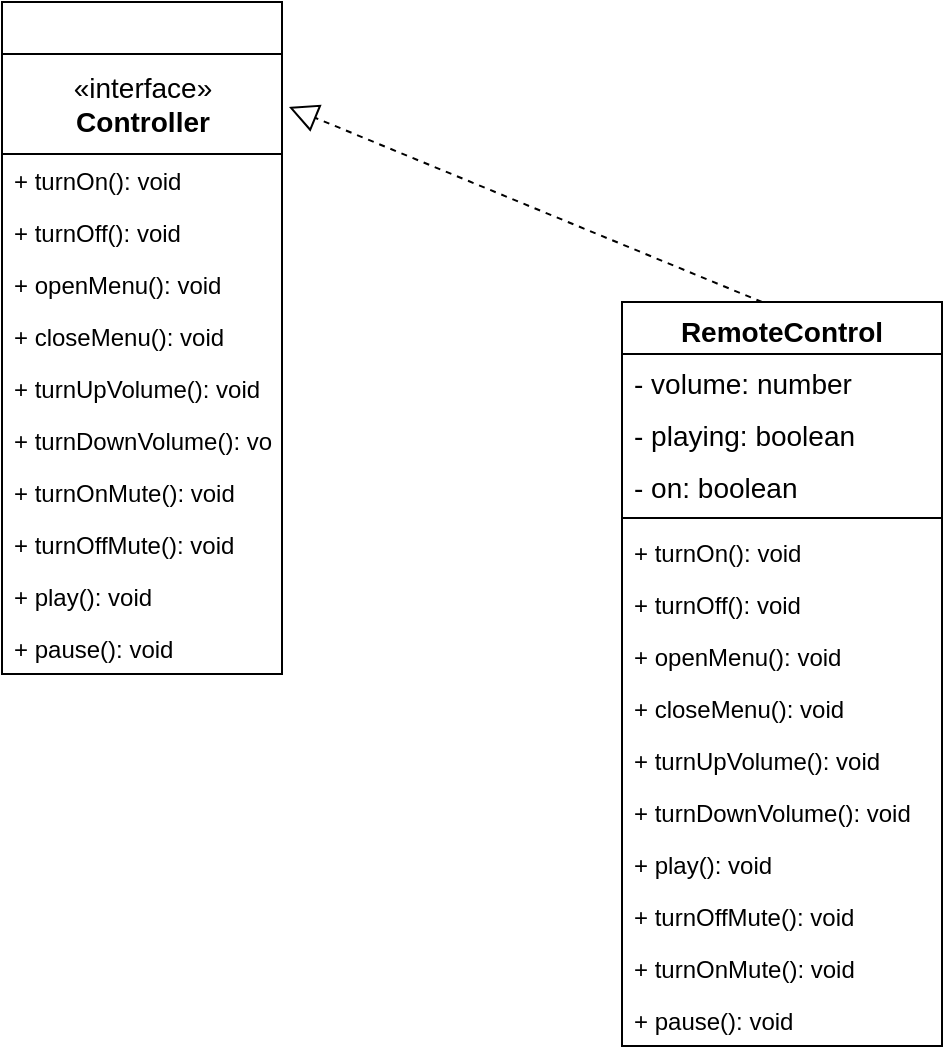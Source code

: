<mxGraphModel><root><mxCell id="0"/><mxCell id="1" parent="0"/><mxCell id="2" value="RemoteControl" style="swimlane;fontStyle=1;align=center;verticalAlign=top;childLayout=stackLayout;horizontal=1;startSize=26;horizontalStack=0;resizeParent=1;resizeParentMax=0;resizeLast=0;collapsible=1;marginBottom=0;fontSize=14;" vertex="1" parent="1"><mxGeometry x="380" y="340" width="160" height="372" as="geometry"/></mxCell><mxCell id="3" value="" style="endArrow=block;dashed=1;endFill=0;endSize=12;html=1;rounded=0;fontSize=14;entryX=1.025;entryY=0.53;entryDx=0;entryDy=0;entryPerimeter=0;" edge="1" parent="2" target="19"><mxGeometry width="160" relative="1" as="geometry"><mxPoint x="70" as="sourcePoint"/><mxPoint x="230" as="targetPoint"/></mxGeometry></mxCell><mxCell id="4" value="- volume: number" style="text;strokeColor=none;fillColor=none;align=left;verticalAlign=top;spacingLeft=4;spacingRight=4;overflow=hidden;rotatable=0;points=[[0,0.5],[1,0.5]];portConstraint=eastwest;fontSize=14;" vertex="1" parent="2"><mxGeometry y="26" width="160" height="26" as="geometry"/></mxCell><mxCell id="5" value="- playing: boolean" style="text;strokeColor=none;fillColor=none;align=left;verticalAlign=top;spacingLeft=4;spacingRight=4;overflow=hidden;rotatable=0;points=[[0,0.5],[1,0.5]];portConstraint=eastwest;fontSize=14;" vertex="1" parent="2"><mxGeometry y="52" width="160" height="26" as="geometry"/></mxCell><mxCell id="6" value="- on: boolean" style="text;strokeColor=none;fillColor=none;align=left;verticalAlign=top;spacingLeft=4;spacingRight=4;overflow=hidden;rotatable=0;points=[[0,0.5],[1,0.5]];portConstraint=eastwest;fontSize=14;" vertex="1" parent="2"><mxGeometry y="78" width="160" height="26" as="geometry"/></mxCell><mxCell id="7" value="" style="line;strokeWidth=1;fillColor=none;align=left;verticalAlign=middle;spacingTop=-1;spacingLeft=3;spacingRight=3;rotatable=0;labelPosition=right;points=[];portConstraint=eastwest;strokeColor=inherit;fontSize=14;" vertex="1" parent="2"><mxGeometry y="104" width="160" height="8" as="geometry"/></mxCell><mxCell id="8" value="+ turnOn(): void" style="text;strokeColor=none;fillColor=none;align=left;verticalAlign=top;spacingLeft=4;spacingRight=4;overflow=hidden;rotatable=0;points=[[0,0.5],[1,0.5]];portConstraint=eastwest;" vertex="1" parent="2"><mxGeometry y="112" width="160" height="26" as="geometry"/></mxCell><mxCell id="9" value="+ turnOff(): void" style="text;strokeColor=none;fillColor=none;align=left;verticalAlign=top;spacingLeft=4;spacingRight=4;overflow=hidden;rotatable=0;points=[[0,0.5],[1,0.5]];portConstraint=eastwest;" vertex="1" parent="2"><mxGeometry y="138" width="160" height="26" as="geometry"/></mxCell><mxCell id="10" value="+ openMenu(): void" style="text;strokeColor=none;fillColor=none;align=left;verticalAlign=top;spacingLeft=4;spacingRight=4;overflow=hidden;rotatable=0;points=[[0,0.5],[1,0.5]];portConstraint=eastwest;" vertex="1" parent="2"><mxGeometry y="164" width="160" height="26" as="geometry"/></mxCell><mxCell id="11" value="+ closeMenu(): void" style="text;strokeColor=none;fillColor=none;align=left;verticalAlign=top;spacingLeft=4;spacingRight=4;overflow=hidden;rotatable=0;points=[[0,0.5],[1,0.5]];portConstraint=eastwest;" vertex="1" parent="2"><mxGeometry y="190" width="160" height="26" as="geometry"/></mxCell><mxCell id="12" value="+ turnUpVolume(): void" style="text;strokeColor=none;fillColor=none;align=left;verticalAlign=top;spacingLeft=4;spacingRight=4;overflow=hidden;rotatable=0;points=[[0,0.5],[1,0.5]];portConstraint=eastwest;" vertex="1" parent="2"><mxGeometry y="216" width="160" height="26" as="geometry"/></mxCell><mxCell id="13" value="+ turnDownVolume(): void" style="text;strokeColor=none;fillColor=none;align=left;verticalAlign=top;spacingLeft=4;spacingRight=4;overflow=hidden;rotatable=0;points=[[0,0.5],[1,0.5]];portConstraint=eastwest;" vertex="1" parent="2"><mxGeometry y="242" width="160" height="26" as="geometry"/></mxCell><mxCell id="14" value="+ play(): void" style="text;strokeColor=none;fillColor=none;align=left;verticalAlign=top;spacingLeft=4;spacingRight=4;overflow=hidden;rotatable=0;points=[[0,0.5],[1,0.5]];portConstraint=eastwest;" vertex="1" parent="2"><mxGeometry y="268" width="160" height="26" as="geometry"/></mxCell><mxCell id="15" value="+ turnOffMute(): void" style="text;strokeColor=none;fillColor=none;align=left;verticalAlign=top;spacingLeft=4;spacingRight=4;overflow=hidden;rotatable=0;points=[[0,0.5],[1,0.5]];portConstraint=eastwest;" vertex="1" parent="2"><mxGeometry y="294" width="160" height="26" as="geometry"/></mxCell><mxCell id="16" value="+ turnOnMute(): void" style="text;strokeColor=none;fillColor=none;align=left;verticalAlign=top;spacingLeft=4;spacingRight=4;overflow=hidden;rotatable=0;points=[[0,0.5],[1,0.5]];portConstraint=eastwest;" vertex="1" parent="2"><mxGeometry y="320" width="160" height="26" as="geometry"/></mxCell><mxCell id="17" value="+ pause(): void" style="text;strokeColor=none;fillColor=none;align=left;verticalAlign=top;spacingLeft=4;spacingRight=4;overflow=hidden;rotatable=0;points=[[0,0.5],[1,0.5]];portConstraint=eastwest;" vertex="1" parent="2"><mxGeometry y="346" width="160" height="26" as="geometry"/></mxCell><mxCell id="18" value="" style="swimlane;fontStyle=0;childLayout=stackLayout;horizontal=1;startSize=26;fillColor=none;horizontalStack=0;resizeParent=1;resizeParentMax=0;resizeLast=0;collapsible=1;marginBottom=0;fontSize=14;" vertex="1" parent="1"><mxGeometry x="70" y="190" width="140" height="336" as="geometry"/></mxCell><mxCell id="19" value="«interface»&lt;br&gt;&lt;b&gt;Controller&lt;/b&gt;" style="html=1;fontSize=14;" vertex="1" parent="18"><mxGeometry y="26" width="140" height="50" as="geometry"/></mxCell><mxCell id="20" value="+ turnOn(): void" style="text;strokeColor=none;fillColor=none;align=left;verticalAlign=top;spacingLeft=4;spacingRight=4;overflow=hidden;rotatable=0;points=[[0,0.5],[1,0.5]];portConstraint=eastwest;" vertex="1" parent="18"><mxGeometry y="76" width="140" height="26" as="geometry"/></mxCell><mxCell id="21" value="+ turnOff(): void" style="text;strokeColor=none;fillColor=none;align=left;verticalAlign=top;spacingLeft=4;spacingRight=4;overflow=hidden;rotatable=0;points=[[0,0.5],[1,0.5]];portConstraint=eastwest;" vertex="1" parent="18"><mxGeometry y="102" width="140" height="26" as="geometry"/></mxCell><mxCell id="22" value="+ openMenu(): void" style="text;strokeColor=none;fillColor=none;align=left;verticalAlign=top;spacingLeft=4;spacingRight=4;overflow=hidden;rotatable=0;points=[[0,0.5],[1,0.5]];portConstraint=eastwest;" vertex="1" parent="18"><mxGeometry y="128" width="140" height="26" as="geometry"/></mxCell><mxCell id="23" value="+ closeMenu(): void" style="text;strokeColor=none;fillColor=none;align=left;verticalAlign=top;spacingLeft=4;spacingRight=4;overflow=hidden;rotatable=0;points=[[0,0.5],[1,0.5]];portConstraint=eastwest;" vertex="1" parent="18"><mxGeometry y="154" width="140" height="26" as="geometry"/></mxCell><mxCell id="24" value="+ turnUpVolume(): void" style="text;strokeColor=none;fillColor=none;align=left;verticalAlign=top;spacingLeft=4;spacingRight=4;overflow=hidden;rotatable=0;points=[[0,0.5],[1,0.5]];portConstraint=eastwest;" vertex="1" parent="18"><mxGeometry y="180" width="140" height="26" as="geometry"/></mxCell><mxCell id="25" value="+ turnDownVolume(): void" style="text;strokeColor=none;fillColor=none;align=left;verticalAlign=top;spacingLeft=4;spacingRight=4;overflow=hidden;rotatable=0;points=[[0,0.5],[1,0.5]];portConstraint=eastwest;" vertex="1" parent="18"><mxGeometry y="206" width="140" height="26" as="geometry"/></mxCell><mxCell id="26" value="+ turnOnMute(): void" style="text;strokeColor=none;fillColor=none;align=left;verticalAlign=top;spacingLeft=4;spacingRight=4;overflow=hidden;rotatable=0;points=[[0,0.5],[1,0.5]];portConstraint=eastwest;" vertex="1" parent="18"><mxGeometry y="232" width="140" height="26" as="geometry"/></mxCell><mxCell id="27" value="+ turnOffMute(): void" style="text;strokeColor=none;fillColor=none;align=left;verticalAlign=top;spacingLeft=4;spacingRight=4;overflow=hidden;rotatable=0;points=[[0,0.5],[1,0.5]];portConstraint=eastwest;" vertex="1" parent="18"><mxGeometry y="258" width="140" height="26" as="geometry"/></mxCell><mxCell id="28" value="+ play(): void" style="text;strokeColor=none;fillColor=none;align=left;verticalAlign=top;spacingLeft=4;spacingRight=4;overflow=hidden;rotatable=0;points=[[0,0.5],[1,0.5]];portConstraint=eastwest;" vertex="1" parent="18"><mxGeometry y="284" width="140" height="26" as="geometry"/></mxCell><mxCell id="29" value="+ pause(): void" style="text;strokeColor=none;fillColor=none;align=left;verticalAlign=top;spacingLeft=4;spacingRight=4;overflow=hidden;rotatable=0;points=[[0,0.5],[1,0.5]];portConstraint=eastwest;" vertex="1" parent="18"><mxGeometry y="310" width="140" height="26" as="geometry"/></mxCell></root></mxGraphModel>